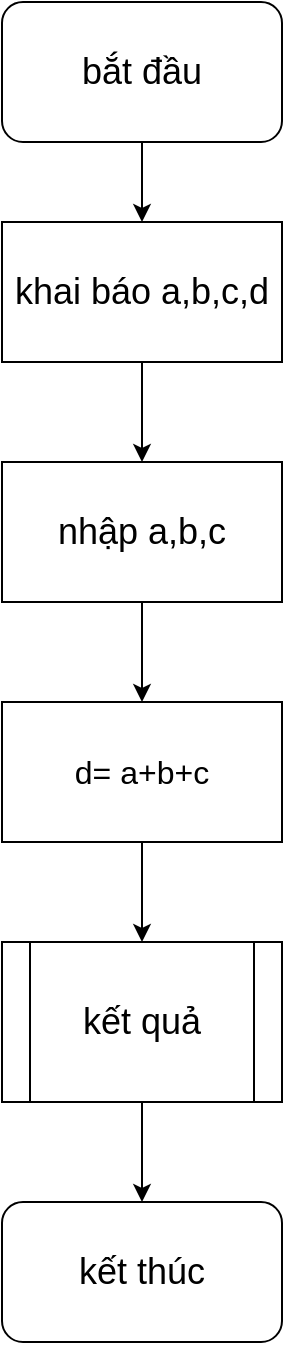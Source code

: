 <mxfile>
    <diagram id="MOggYpOhKdXgYOSTCUmc" name="Page-1">
        <mxGraphModel dx="1130" dy="792" grid="1" gridSize="10" guides="1" tooltips="1" connect="1" arrows="1" fold="1" page="1" pageScale="1" pageWidth="850" pageHeight="1100" math="0" shadow="0">
            <root>
                <mxCell id="0"/>
                <mxCell id="1" parent="0"/>
                <mxCell id="4" value="" style="edgeStyle=none;html=1;fontSize=18;exitX=0.5;exitY=1;exitDx=0;exitDy=0;" edge="1" parent="1" source="15">
                    <mxGeometry relative="1" as="geometry">
                        <mxPoint x="400" y="290" as="sourcePoint"/>
                        <mxPoint x="400" y="160" as="targetPoint"/>
                    </mxGeometry>
                </mxCell>
                <mxCell id="6" value="" style="edgeStyle=none;html=1;fontSize=18;" edge="1" parent="1" target="5">
                    <mxGeometry relative="1" as="geometry">
                        <mxPoint x="400" y="420" as="sourcePoint"/>
                    </mxGeometry>
                </mxCell>
                <mxCell id="8" value="" style="edgeStyle=none;html=1;fontSize=18;" edge="1" parent="1" source="5">
                    <mxGeometry relative="1" as="geometry">
                        <mxPoint x="400" y="590" as="targetPoint"/>
                    </mxGeometry>
                </mxCell>
                <mxCell id="5" value="&lt;font size=&quot;3&quot;&gt;d= a+b+c&lt;/font&gt;" style="whiteSpace=wrap;html=1;" vertex="1" parent="1">
                    <mxGeometry x="330" y="470" width="140" height="70" as="geometry"/>
                </mxCell>
                <mxCell id="14" value="" style="edgeStyle=none;html=1;fontSize=18;exitX=0.5;exitY=1;exitDx=0;exitDy=0;" edge="1" parent="1">
                    <mxGeometry relative="1" as="geometry">
                        <mxPoint x="400" y="660" as="sourcePoint"/>
                        <mxPoint x="400" y="720" as="targetPoint"/>
                    </mxGeometry>
                </mxCell>
                <mxCell id="22" value="" style="edgeStyle=none;html=1;fontSize=18;" edge="1" parent="1" source="15" target="21">
                    <mxGeometry relative="1" as="geometry"/>
                </mxCell>
                <mxCell id="15" value="bắt đầu" style="rounded=1;whiteSpace=wrap;html=1;fontSize=18;" vertex="1" parent="1">
                    <mxGeometry x="330" y="120" width="140" height="70" as="geometry"/>
                </mxCell>
                <mxCell id="16" value="kết thúc" style="rounded=1;whiteSpace=wrap;html=1;fontSize=18;" vertex="1" parent="1">
                    <mxGeometry x="330" y="720" width="140" height="70" as="geometry"/>
                </mxCell>
                <mxCell id="17" value="nhập a,b,c" style="rounded=0;whiteSpace=wrap;html=1;fontSize=18;" vertex="1" parent="1">
                    <mxGeometry x="330" y="350" width="140" height="70" as="geometry"/>
                </mxCell>
                <mxCell id="19" value="kết quả" style="shape=process;whiteSpace=wrap;html=1;backgroundOutline=1;fontSize=18;" vertex="1" parent="1">
                    <mxGeometry x="330" y="590" width="140" height="80" as="geometry"/>
                </mxCell>
                <mxCell id="23" value="" style="edgeStyle=none;html=1;fontSize=18;" edge="1" parent="1" source="21" target="17">
                    <mxGeometry relative="1" as="geometry"/>
                </mxCell>
                <mxCell id="21" value="khai báo a,b,c,d" style="rounded=0;whiteSpace=wrap;html=1;fontSize=18;" vertex="1" parent="1">
                    <mxGeometry x="330" y="230" width="140" height="70" as="geometry"/>
                </mxCell>
            </root>
        </mxGraphModel>
    </diagram>
</mxfile>